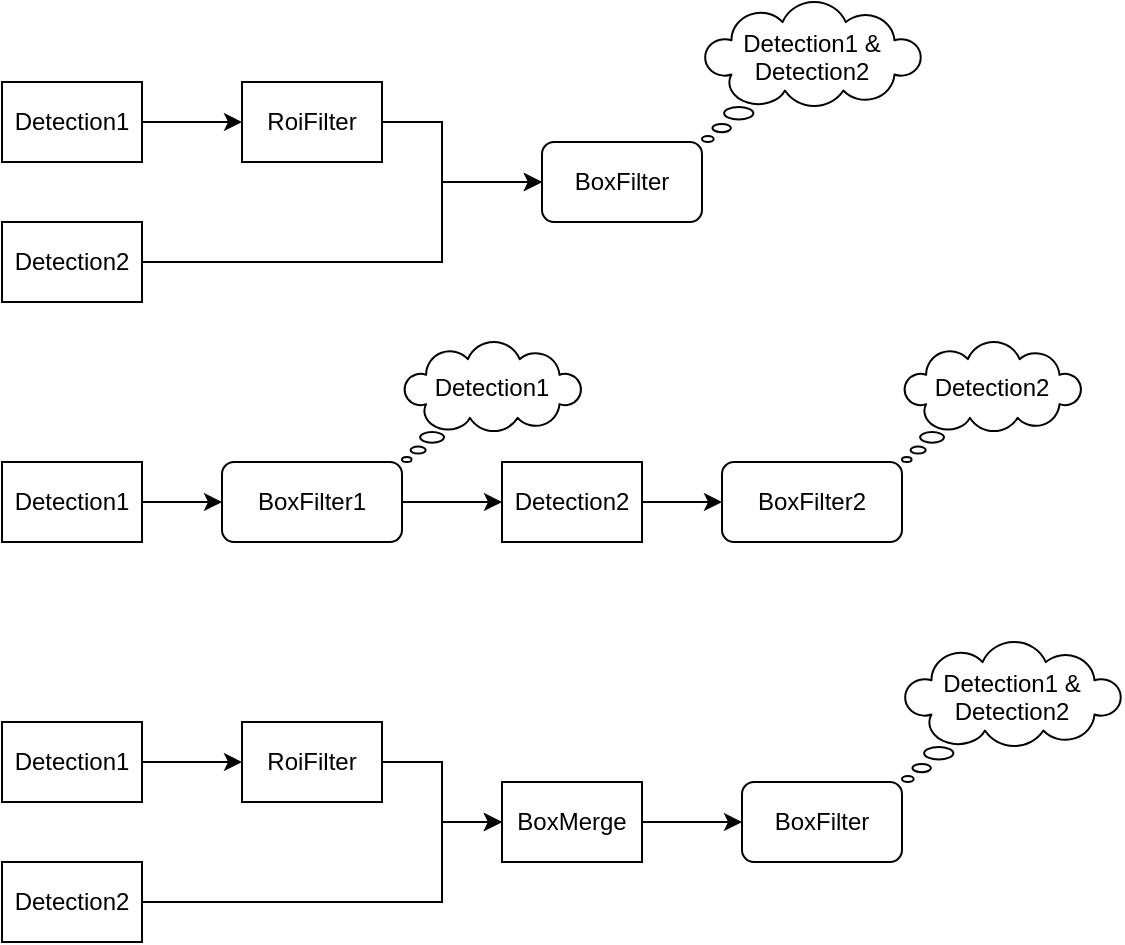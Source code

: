 <mxfile version="16.5.1" type="device"><diagram id="LkNhm-LO9S94V1lz0y8D" name="Page-1"><mxGraphModel dx="1102" dy="1025" grid="1" gridSize="10" guides="1" tooltips="1" connect="1" arrows="1" fold="1" page="1" pageScale="1" pageWidth="850" pageHeight="1100" math="0" shadow="0"><root><mxCell id="0"/><mxCell id="1" parent="0"/><mxCell id="cRdPLNApoHwgGbonYDdv-4" style="edgeStyle=orthogonalEdgeStyle;rounded=0;orthogonalLoop=1;jettySize=auto;html=1;exitX=1;exitY=0.5;exitDx=0;exitDy=0;entryX=0;entryY=0.5;entryDx=0;entryDy=0;" edge="1" parent="1" source="cRdPLNApoHwgGbonYDdv-1" target="cRdPLNApoHwgGbonYDdv-3"><mxGeometry relative="1" as="geometry"/></mxCell><mxCell id="cRdPLNApoHwgGbonYDdv-1" value="Detection1" style="rounded=0;whiteSpace=wrap;html=1;" vertex="1" parent="1"><mxGeometry x="100" y="230" width="70" height="40" as="geometry"/></mxCell><mxCell id="cRdPLNApoHwgGbonYDdv-8" style="edgeStyle=orthogonalEdgeStyle;rounded=0;orthogonalLoop=1;jettySize=auto;html=1;exitX=1;exitY=0.5;exitDx=0;exitDy=0;entryX=0;entryY=0.5;entryDx=0;entryDy=0;" edge="1" parent="1" source="cRdPLNApoHwgGbonYDdv-2" target="cRdPLNApoHwgGbonYDdv-6"><mxGeometry relative="1" as="geometry"><mxPoint x="360" y="280" as="targetPoint"/><Array as="points"><mxPoint x="320" y="320"/><mxPoint x="320" y="280"/></Array></mxGeometry></mxCell><mxCell id="cRdPLNApoHwgGbonYDdv-2" value="Detection2" style="rounded=0;whiteSpace=wrap;html=1;" vertex="1" parent="1"><mxGeometry x="100" y="300" width="70" height="40" as="geometry"/></mxCell><mxCell id="cRdPLNApoHwgGbonYDdv-7" style="edgeStyle=orthogonalEdgeStyle;rounded=0;orthogonalLoop=1;jettySize=auto;html=1;exitX=1;exitY=0.5;exitDx=0;exitDy=0;" edge="1" parent="1" source="cRdPLNApoHwgGbonYDdv-3" target="cRdPLNApoHwgGbonYDdv-6"><mxGeometry relative="1" as="geometry"><Array as="points"><mxPoint x="320" y="250"/><mxPoint x="320" y="280"/></Array></mxGeometry></mxCell><mxCell id="cRdPLNApoHwgGbonYDdv-3" value="RoiFilter" style="rounded=0;whiteSpace=wrap;html=1;" vertex="1" parent="1"><mxGeometry x="220" y="230" width="70" height="40" as="geometry"/></mxCell><mxCell id="cRdPLNApoHwgGbonYDdv-6" value="BoxFilter" style="rounded=1;whiteSpace=wrap;html=1;" vertex="1" parent="1"><mxGeometry x="370" y="260" width="80" height="40" as="geometry"/></mxCell><mxCell id="cRdPLNApoHwgGbonYDdv-9" value="Detection1 &amp;amp; Detection2&lt;br&gt;&amp;nbsp;&amp;nbsp;" style="whiteSpace=wrap;html=1;shape=mxgraph.basic.cloud_callout" vertex="1" parent="1"><mxGeometry x="450" y="190" width="110" height="70" as="geometry"/></mxCell><mxCell id="cRdPLNApoHwgGbonYDdv-12" style="edgeStyle=orthogonalEdgeStyle;rounded=0;orthogonalLoop=1;jettySize=auto;html=1;exitX=1;exitY=0.5;exitDx=0;exitDy=0;entryX=0;entryY=0.5;entryDx=0;entryDy=0;" edge="1" parent="1" source="cRdPLNApoHwgGbonYDdv-10" target="cRdPLNApoHwgGbonYDdv-11"><mxGeometry relative="1" as="geometry"/></mxCell><mxCell id="cRdPLNApoHwgGbonYDdv-10" value="&lt;span&gt;Detection1&lt;/span&gt;" style="rounded=0;whiteSpace=wrap;html=1;" vertex="1" parent="1"><mxGeometry x="100" y="420" width="70" height="40" as="geometry"/></mxCell><mxCell id="cRdPLNApoHwgGbonYDdv-15" style="edgeStyle=orthogonalEdgeStyle;rounded=0;orthogonalLoop=1;jettySize=auto;html=1;exitX=1;exitY=0.5;exitDx=0;exitDy=0;entryX=0;entryY=0.5;entryDx=0;entryDy=0;" edge="1" parent="1" source="cRdPLNApoHwgGbonYDdv-11" target="cRdPLNApoHwgGbonYDdv-14"><mxGeometry relative="1" as="geometry"/></mxCell><mxCell id="cRdPLNApoHwgGbonYDdv-11" value="BoxFilter1" style="rounded=1;whiteSpace=wrap;html=1;" vertex="1" parent="1"><mxGeometry x="210" y="420" width="90" height="40" as="geometry"/></mxCell><mxCell id="cRdPLNApoHwgGbonYDdv-17" style="edgeStyle=orthogonalEdgeStyle;rounded=0;orthogonalLoop=1;jettySize=auto;html=1;entryX=0;entryY=0.5;entryDx=0;entryDy=0;" edge="1" parent="1" source="cRdPLNApoHwgGbonYDdv-14" target="cRdPLNApoHwgGbonYDdv-16"><mxGeometry relative="1" as="geometry"/></mxCell><mxCell id="cRdPLNApoHwgGbonYDdv-14" value="Detection2" style="rounded=0;whiteSpace=wrap;html=1;" vertex="1" parent="1"><mxGeometry x="350" y="420" width="70" height="40" as="geometry"/></mxCell><mxCell id="cRdPLNApoHwgGbonYDdv-16" value="BoxFilter2" style="rounded=1;whiteSpace=wrap;html=1;" vertex="1" parent="1"><mxGeometry x="460" y="420" width="90" height="40" as="geometry"/></mxCell><mxCell id="cRdPLNApoHwgGbonYDdv-18" value="Detection2&lt;br&gt;&amp;nbsp;&amp;nbsp;" style="whiteSpace=wrap;html=1;shape=mxgraph.basic.cloud_callout" vertex="1" parent="1"><mxGeometry x="550" y="360" width="90" height="60" as="geometry"/></mxCell><mxCell id="cRdPLNApoHwgGbonYDdv-19" value="Detection1&lt;br&gt;&amp;nbsp;" style="whiteSpace=wrap;html=1;shape=mxgraph.basic.cloud_callout" vertex="1" parent="1"><mxGeometry x="300" y="360" width="90" height="60" as="geometry"/></mxCell><mxCell id="cRdPLNApoHwgGbonYDdv-21" style="edgeStyle=orthogonalEdgeStyle;rounded=0;orthogonalLoop=1;jettySize=auto;html=1;exitX=1;exitY=0.5;exitDx=0;exitDy=0;entryX=0;entryY=0.5;entryDx=0;entryDy=0;" edge="1" parent="1" source="cRdPLNApoHwgGbonYDdv-22" target="cRdPLNApoHwgGbonYDdv-26"><mxGeometry relative="1" as="geometry"/></mxCell><mxCell id="cRdPLNApoHwgGbonYDdv-22" value="Detection1" style="rounded=0;whiteSpace=wrap;html=1;" vertex="1" parent="1"><mxGeometry x="100" y="550" width="70" height="40" as="geometry"/></mxCell><mxCell id="cRdPLNApoHwgGbonYDdv-31" style="edgeStyle=orthogonalEdgeStyle;rounded=0;orthogonalLoop=1;jettySize=auto;html=1;exitX=1;exitY=0.5;exitDx=0;exitDy=0;" edge="1" parent="1" source="cRdPLNApoHwgGbonYDdv-24"><mxGeometry relative="1" as="geometry"><mxPoint x="350" y="600" as="targetPoint"/><Array as="points"><mxPoint x="320" y="640"/><mxPoint x="320" y="600"/></Array></mxGeometry></mxCell><mxCell id="cRdPLNApoHwgGbonYDdv-24" value="Detection2" style="rounded=0;whiteSpace=wrap;html=1;" vertex="1" parent="1"><mxGeometry x="100" y="620" width="70" height="40" as="geometry"/></mxCell><mxCell id="cRdPLNApoHwgGbonYDdv-30" style="edgeStyle=orthogonalEdgeStyle;rounded=0;orthogonalLoop=1;jettySize=auto;html=1;entryX=0;entryY=0.5;entryDx=0;entryDy=0;" edge="1" parent="1" source="cRdPLNApoHwgGbonYDdv-26" target="cRdPLNApoHwgGbonYDdv-29"><mxGeometry relative="1" as="geometry"/></mxCell><mxCell id="cRdPLNApoHwgGbonYDdv-26" value="RoiFilter" style="rounded=0;whiteSpace=wrap;html=1;" vertex="1" parent="1"><mxGeometry x="220" y="550" width="70" height="40" as="geometry"/></mxCell><mxCell id="cRdPLNApoHwgGbonYDdv-27" value="BoxFilter" style="rounded=1;whiteSpace=wrap;html=1;" vertex="1" parent="1"><mxGeometry x="470" y="580" width="80" height="40" as="geometry"/></mxCell><mxCell id="cRdPLNApoHwgGbonYDdv-28" value="Detection1 &amp;amp; Detection2&lt;br&gt;&amp;nbsp;&amp;nbsp;" style="whiteSpace=wrap;html=1;shape=mxgraph.basic.cloud_callout" vertex="1" parent="1"><mxGeometry x="550" y="510" width="110" height="70" as="geometry"/></mxCell><mxCell id="cRdPLNApoHwgGbonYDdv-32" style="edgeStyle=orthogonalEdgeStyle;rounded=0;orthogonalLoop=1;jettySize=auto;html=1;entryX=0;entryY=0.5;entryDx=0;entryDy=0;" edge="1" parent="1" source="cRdPLNApoHwgGbonYDdv-29" target="cRdPLNApoHwgGbonYDdv-27"><mxGeometry relative="1" as="geometry"/></mxCell><mxCell id="cRdPLNApoHwgGbonYDdv-29" value="BoxMerge" style="rounded=0;whiteSpace=wrap;html=1;" vertex="1" parent="1"><mxGeometry x="350" y="580" width="70" height="40" as="geometry"/></mxCell></root></mxGraphModel></diagram></mxfile>